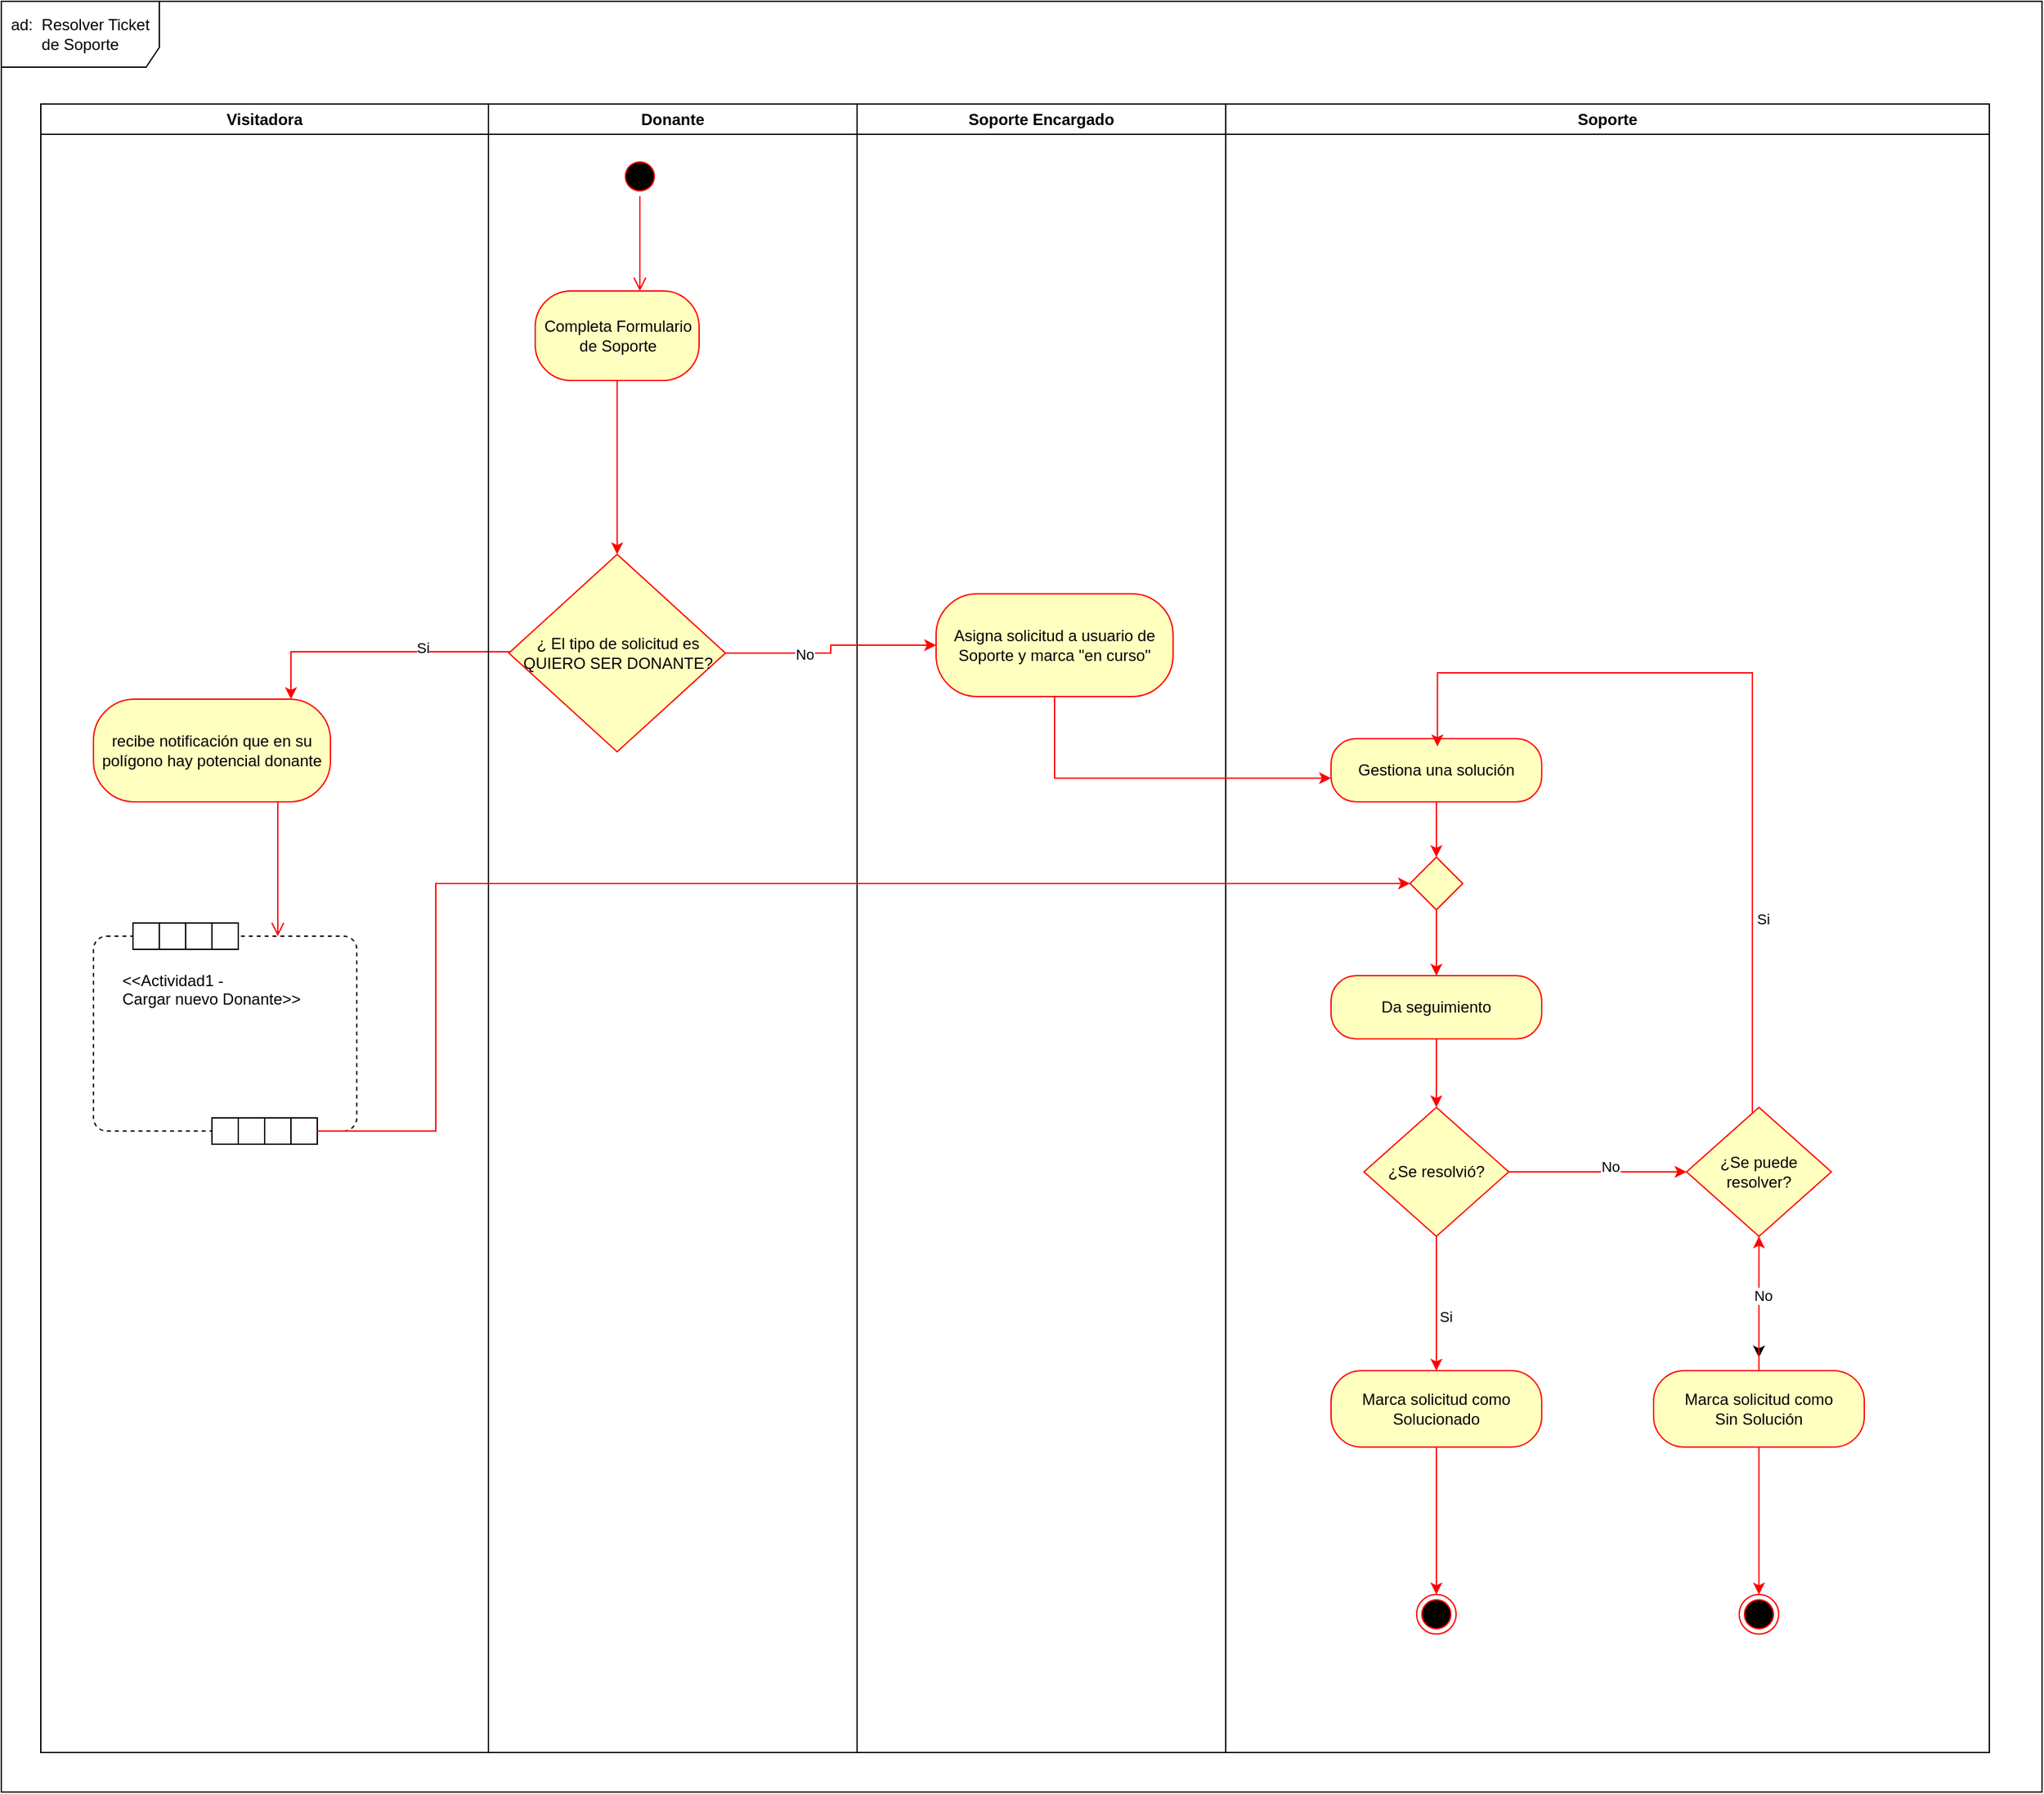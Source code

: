 <mxfile version="24.5.5" type="google">
  <diagram name="Page-1" id="e7e014a7-5840-1c2e-5031-d8a46d1fe8dd">
    <mxGraphModel grid="1" page="1" gridSize="10" guides="1" tooltips="1" connect="1" arrows="1" fold="1" pageScale="1" pageWidth="1169" pageHeight="826" background="none" math="0" shadow="0">
      <root>
        <mxCell id="0" />
        <mxCell id="1" parent="0" />
        <mxCell id="2" value="Donante" style="swimlane;whiteSpace=wrap" vertex="1" parent="1">
          <mxGeometry x="390" y="128" width="280" height="1252" as="geometry" />
        </mxCell>
        <mxCell id="5" value="" style="ellipse;shape=startState;fillColor=#000000;strokeColor=#ff0000;" vertex="1" parent="2">
          <mxGeometry x="100" y="40" width="30" height="30" as="geometry" />
        </mxCell>
        <mxCell id="6" value="" style="edgeStyle=elbowEdgeStyle;elbow=horizontal;verticalAlign=bottom;endArrow=open;endSize=8;strokeColor=#FF0000;endFill=1;rounded=0" edge="1" parent="2" source="5" target="Ivp-T9Bl2kwM6SWE_Jyq-41">
          <mxGeometry x="100" y="40" as="geometry">
            <mxPoint x="115.5" y="110" as="targetPoint" />
          </mxGeometry>
        </mxCell>
        <mxCell id="Ivp-T9Bl2kwM6SWE_Jyq-41" value="Completa Formulario de Soporte" style="rounded=1;whiteSpace=wrap;html=1;arcSize=40;fontColor=#000000;fillColor=#ffffc0;strokeColor=#ff0000;" vertex="1" parent="2">
          <mxGeometry x="35.5" y="142" width="124.5" height="68" as="geometry" />
        </mxCell>
        <mxCell id="Ivp-T9Bl2kwM6SWE_Jyq-44" value="¿ El tipo de solicitud es QUIERO SER DONANTE?" style="rhombus;whiteSpace=wrap;html=1;fontColor=#000000;fillColor=#ffffc0;strokeColor=#ff0000;" vertex="1" parent="2">
          <mxGeometry x="15.5" y="342" width="164.5" height="150" as="geometry" />
        </mxCell>
        <mxCell id="Ivp-T9Bl2kwM6SWE_Jyq-47" value="recibe notificación que en su polígono hay potencial donante" style="rounded=1;whiteSpace=wrap;html=1;arcSize=40;fontColor=#000000;fillColor=#ffffc0;strokeColor=#ff0000;" vertex="1" parent="2">
          <mxGeometry x="-300" y="452" width="180" height="78" as="geometry" />
        </mxCell>
        <mxCell id="Ivp-T9Bl2kwM6SWE_Jyq-50" value="&amp;lt;&amp;lt;Actividad1 -&amp;nbsp;&lt;div&gt;Cargar nuevo Donante&amp;gt;&amp;gt;&lt;/div&gt;" style="html=1;dashed=1;rounded=1;absoluteArcSize=1;arcSize=20;verticalAlign=top;align=left;spacingTop=20;spacingLeft=20;whiteSpace=wrap;" vertex="1" parent="2">
          <mxGeometry x="-300" y="632" width="200" height="148" as="geometry" />
        </mxCell>
        <mxCell id="Ivp-T9Bl2kwM6SWE_Jyq-51" value="" style="group;resizeWidth=0;resizeHeight=0;" vertex="1" parent="Ivp-T9Bl2kwM6SWE_Jyq-50">
          <mxGeometry width="80" height="20" relative="1" as="geometry">
            <mxPoint x="30" y="-10" as="offset" />
          </mxGeometry>
        </mxCell>
        <mxCell id="Ivp-T9Bl2kwM6SWE_Jyq-52" value="" style="resizeWidth=0;resizeHeight=0;points=[[0,0],[0.5,0],[1,0]];html=1;" vertex="1" parent="Ivp-T9Bl2kwM6SWE_Jyq-51">
          <mxGeometry width="20" height="20" relative="1" as="geometry">
            <mxPoint as="offset" />
          </mxGeometry>
        </mxCell>
        <mxCell id="Ivp-T9Bl2kwM6SWE_Jyq-53" value="" style="resizeWidth=0;resizeHeight=0;points=[[0,0],[0.5,0],[1,0]];html=1;" vertex="1" parent="Ivp-T9Bl2kwM6SWE_Jyq-51">
          <mxGeometry width="20" height="20" relative="1" as="geometry">
            <mxPoint x="20" as="offset" />
          </mxGeometry>
        </mxCell>
        <mxCell id="Ivp-T9Bl2kwM6SWE_Jyq-54" value="" style="resizeWidth=0;resizeHeight=0;points=[[0,0],[0.5,0],[1,0]];html=1;" vertex="1" parent="Ivp-T9Bl2kwM6SWE_Jyq-51">
          <mxGeometry width="20" height="20" relative="1" as="geometry">
            <mxPoint x="40" as="offset" />
          </mxGeometry>
        </mxCell>
        <mxCell id="Ivp-T9Bl2kwM6SWE_Jyq-55" value="" style="resizeWidth=0;resizeHeight=0;points=[[0,0],[0.5,0],[1,0]];html=1;" vertex="1" parent="Ivp-T9Bl2kwM6SWE_Jyq-51">
          <mxGeometry width="20" height="20" relative="1" as="geometry">
            <mxPoint x="60" as="offset" />
          </mxGeometry>
        </mxCell>
        <mxCell id="Ivp-T9Bl2kwM6SWE_Jyq-66" value="" style="group;resizeWidth=0;resizeHeight=0;html=1;" vertex="1" parent="Ivp-T9Bl2kwM6SWE_Jyq-50">
          <mxGeometry x="1" y="1" width="80" height="20" relative="1" as="geometry">
            <mxPoint x="-110" y="-10" as="offset" />
          </mxGeometry>
        </mxCell>
        <mxCell id="Ivp-T9Bl2kwM6SWE_Jyq-67" value="" style="resizeWidth=0;resizeHeight=0;points=[[0,1],[0.5,1],[1,1]];html=1;" vertex="1" parent="Ivp-T9Bl2kwM6SWE_Jyq-66">
          <mxGeometry width="20" height="20" relative="1" as="geometry">
            <mxPoint as="offset" />
          </mxGeometry>
        </mxCell>
        <mxCell id="Ivp-T9Bl2kwM6SWE_Jyq-68" value="" style="resizeWidth=0;resizeHeight=0;points=[[0,1],[0.5,1],[1,1]];html=1;" vertex="1" parent="Ivp-T9Bl2kwM6SWE_Jyq-66">
          <mxGeometry width="20" height="20" relative="1" as="geometry">
            <mxPoint x="20" as="offset" />
          </mxGeometry>
        </mxCell>
        <mxCell id="Ivp-T9Bl2kwM6SWE_Jyq-69" value="" style="resizeWidth=0;resizeHeight=0;points=[[0,1],[0.5,1],[1,1]];html=1;" vertex="1" parent="Ivp-T9Bl2kwM6SWE_Jyq-66">
          <mxGeometry width="20" height="20" relative="1" as="geometry">
            <mxPoint x="40" as="offset" />
          </mxGeometry>
        </mxCell>
        <mxCell id="Ivp-T9Bl2kwM6SWE_Jyq-70" value="" style="resizeWidth=0;resizeHeight=0;points=[[0,1],[0.5,1],[1,1]];html=1;" vertex="1" parent="Ivp-T9Bl2kwM6SWE_Jyq-66">
          <mxGeometry width="20" height="20" relative="1" as="geometry">
            <mxPoint x="60" as="offset" />
          </mxGeometry>
        </mxCell>
        <mxCell id="Ivp-T9Bl2kwM6SWE_Jyq-48" value="" style="edgeStyle=orthogonalEdgeStyle;html=1;verticalAlign=bottom;endArrow=open;endSize=8;strokeColor=#ff0000;rounded=0;" edge="1" parent="2" source="Ivp-T9Bl2kwM6SWE_Jyq-47" target="Ivp-T9Bl2kwM6SWE_Jyq-50">
          <mxGeometry relative="1" as="geometry">
            <mxPoint x="-210" y="602" as="targetPoint" />
            <Array as="points">
              <mxPoint x="-160" y="582" />
              <mxPoint x="-160" y="582" />
            </Array>
          </mxGeometry>
        </mxCell>
        <mxCell id="Ivp-T9Bl2kwM6SWE_Jyq-49" style="edgeStyle=orthogonalEdgeStyle;rounded=0;orthogonalLoop=1;jettySize=auto;html=1;strokeColor=#ff0000;" edge="1" parent="2" source="Ivp-T9Bl2kwM6SWE_Jyq-44" target="Ivp-T9Bl2kwM6SWE_Jyq-47">
          <mxGeometry relative="1" as="geometry">
            <Array as="points">
              <mxPoint x="-150" y="416" />
            </Array>
          </mxGeometry>
        </mxCell>
        <mxCell id="Ivp-T9Bl2kwM6SWE_Jyq-95" value="Si" style="edgeLabel;html=1;align=center;verticalAlign=middle;resizable=0;points=[];" connectable="0" vertex="1" parent="Ivp-T9Bl2kwM6SWE_Jyq-49">
          <mxGeometry x="-0.343" y="-3" relative="1" as="geometry">
            <mxPoint as="offset" />
          </mxGeometry>
        </mxCell>
        <mxCell id="Ivp-T9Bl2kwM6SWE_Jyq-131" style="edgeStyle=orthogonalEdgeStyle;rounded=0;orthogonalLoop=1;jettySize=auto;html=1;strokeColor=#ff0000;" edge="1" parent="2" source="Ivp-T9Bl2kwM6SWE_Jyq-41" target="Ivp-T9Bl2kwM6SWE_Jyq-44">
          <mxGeometry relative="1" as="geometry">
            <mxPoint x="97.6" y="238.97" as="targetPoint" />
          </mxGeometry>
        </mxCell>
        <mxCell id="3" value="Soporte Encargado" style="swimlane;whiteSpace=wrap" vertex="1" parent="1">
          <mxGeometry x="670" y="128" width="280" height="1252" as="geometry" />
        </mxCell>
        <mxCell id="4" value="Soporte" style="swimlane;whiteSpace=wrap" vertex="1" parent="1">
          <mxGeometry x="950" y="128" width="580" height="1252" as="geometry" />
        </mxCell>
        <mxCell id="Ivp-T9Bl2kwM6SWE_Jyq-128" style="edgeStyle=orthogonalEdgeStyle;rounded=0;orthogonalLoop=1;jettySize=auto;html=1;strokeColor=#ff0000;" edge="1" parent="4" source="Ivp-T9Bl2kwM6SWE_Jyq-96" target="Ivp-T9Bl2kwM6SWE_Jyq-124">
          <mxGeometry relative="1" as="geometry" />
        </mxCell>
        <mxCell id="Ivp-T9Bl2kwM6SWE_Jyq-96" value="Gestiona una solución" style="rounded=1;whiteSpace=wrap;html=1;arcSize=40;fontColor=#000000;fillColor=#ffffc0;strokeColor=#ff0000;" vertex="1" parent="4">
          <mxGeometry x="79.96" y="482" width="160.04" height="48" as="geometry" />
        </mxCell>
        <mxCell id="Ivp-T9Bl2kwM6SWE_Jyq-113" style="edgeStyle=orthogonalEdgeStyle;rounded=0;orthogonalLoop=1;jettySize=auto;html=1;strokeColor=#ff0000;" edge="1" parent="4" source="Ivp-T9Bl2kwM6SWE_Jyq-102" target="Ivp-T9Bl2kwM6SWE_Jyq-103">
          <mxGeometry relative="1" as="geometry" />
        </mxCell>
        <mxCell id="Ivp-T9Bl2kwM6SWE_Jyq-102" value="Da seguimiento" style="rounded=1;whiteSpace=wrap;html=1;arcSize=40;fontColor=#000000;fillColor=#ffffc0;strokeColor=#ff0000;" vertex="1" parent="4">
          <mxGeometry x="79.96" y="662" width="160.04" height="48" as="geometry" />
        </mxCell>
        <mxCell id="Ivp-T9Bl2kwM6SWE_Jyq-114" style="edgeStyle=orthogonalEdgeStyle;rounded=0;orthogonalLoop=1;jettySize=auto;html=1;strokeColor=#ff0000;" edge="1" parent="4" source="Ivp-T9Bl2kwM6SWE_Jyq-103" target="Ivp-T9Bl2kwM6SWE_Jyq-105">
          <mxGeometry relative="1" as="geometry" />
        </mxCell>
        <mxCell id="Ivp-T9Bl2kwM6SWE_Jyq-115" value="No" style="edgeLabel;html=1;align=center;verticalAlign=middle;resizable=0;points=[];" connectable="0" vertex="1" parent="Ivp-T9Bl2kwM6SWE_Jyq-114">
          <mxGeometry x="0.13" y="4" relative="1" as="geometry">
            <mxPoint as="offset" />
          </mxGeometry>
        </mxCell>
        <mxCell id="Ivp-T9Bl2kwM6SWE_Jyq-120" style="edgeStyle=orthogonalEdgeStyle;rounded=0;orthogonalLoop=1;jettySize=auto;html=1;strokeColor=#ff0000;" edge="1" parent="4" source="Ivp-T9Bl2kwM6SWE_Jyq-103" target="Ivp-T9Bl2kwM6SWE_Jyq-119">
          <mxGeometry relative="1" as="geometry" />
        </mxCell>
        <mxCell id="Ivp-T9Bl2kwM6SWE_Jyq-132" value="Si" style="edgeLabel;html=1;align=center;verticalAlign=middle;resizable=0;points=[];" connectable="0" vertex="1" parent="Ivp-T9Bl2kwM6SWE_Jyq-120">
          <mxGeometry x="0.198" y="7" relative="1" as="geometry">
            <mxPoint as="offset" />
          </mxGeometry>
        </mxCell>
        <mxCell id="Ivp-T9Bl2kwM6SWE_Jyq-103" value="¿Se resolvió?" style="rhombus;whiteSpace=wrap;html=1;fontColor=#000000;fillColor=#ffffc0;strokeColor=#ff0000;" vertex="1" parent="4">
          <mxGeometry x="104.98" y="762" width="110" height="98" as="geometry" />
        </mxCell>
        <mxCell id="Ivp-T9Bl2kwM6SWE_Jyq-107" style="edgeStyle=orthogonalEdgeStyle;rounded=0;orthogonalLoop=1;jettySize=auto;html=1;" edge="1" parent="4" source="Ivp-T9Bl2kwM6SWE_Jyq-105">
          <mxGeometry relative="1" as="geometry">
            <mxPoint x="405" y="952" as="targetPoint" />
          </mxGeometry>
        </mxCell>
        <mxCell id="Ivp-T9Bl2kwM6SWE_Jyq-105" value="¿Se puede resolver?" style="rhombus;whiteSpace=wrap;html=1;fontColor=#000000;fillColor=#ffffc0;strokeColor=#ff0000;" vertex="1" parent="4">
          <mxGeometry x="350" y="762" width="110" height="98" as="geometry" />
        </mxCell>
        <mxCell id="Ivp-T9Bl2kwM6SWE_Jyq-110" value="" style="edgeStyle=orthogonalEdgeStyle;rounded=0;orthogonalLoop=1;jettySize=auto;html=1;strokeColor=#ff0000;" edge="1" parent="4" source="Ivp-T9Bl2kwM6SWE_Jyq-108" target="Ivp-T9Bl2kwM6SWE_Jyq-105">
          <mxGeometry relative="1" as="geometry" />
        </mxCell>
        <mxCell id="Ivp-T9Bl2kwM6SWE_Jyq-116" value="No" style="edgeLabel;html=1;align=center;verticalAlign=middle;resizable=0;points=[];" connectable="0" vertex="1" parent="Ivp-T9Bl2kwM6SWE_Jyq-110">
          <mxGeometry x="0.125" y="-3" relative="1" as="geometry">
            <mxPoint as="offset" />
          </mxGeometry>
        </mxCell>
        <mxCell id="Ivp-T9Bl2kwM6SWE_Jyq-111" style="edgeStyle=orthogonalEdgeStyle;rounded=0;orthogonalLoop=1;jettySize=auto;html=1;strokeColor=#ff0000;" edge="1" parent="4" source="Ivp-T9Bl2kwM6SWE_Jyq-108" target="Ivp-T9Bl2kwM6SWE_Jyq-109">
          <mxGeometry relative="1" as="geometry" />
        </mxCell>
        <mxCell id="Ivp-T9Bl2kwM6SWE_Jyq-108" value="Marca solicitud como&lt;br&gt;Sin Solución" style="rounded=1;whiteSpace=wrap;html=1;arcSize=40;fontColor=#000000;fillColor=#ffffc0;strokeColor=#ff0000;" vertex="1" parent="4">
          <mxGeometry x="324.98" y="962" width="160.04" height="58" as="geometry" />
        </mxCell>
        <mxCell id="Ivp-T9Bl2kwM6SWE_Jyq-109" value="" style="ellipse;html=1;shape=endState;fillColor=#000000;strokeColor=#ff0000;" vertex="1" parent="4">
          <mxGeometry x="390" y="1132" width="30" height="30" as="geometry" />
        </mxCell>
        <mxCell id="Ivp-T9Bl2kwM6SWE_Jyq-117" style="edgeStyle=orthogonalEdgeStyle;rounded=0;orthogonalLoop=1;jettySize=auto;html=1;entryX=0.505;entryY=0.122;entryDx=0;entryDy=0;entryPerimeter=0;strokeColor=#ff0000;" edge="1" parent="4" source="Ivp-T9Bl2kwM6SWE_Jyq-105" target="Ivp-T9Bl2kwM6SWE_Jyq-96">
          <mxGeometry relative="1" as="geometry">
            <mxPoint x="160" y="472" as="targetPoint" />
            <Array as="points">
              <mxPoint x="400" y="432" />
              <mxPoint x="161" y="432" />
            </Array>
          </mxGeometry>
        </mxCell>
        <mxCell id="Ivp-T9Bl2kwM6SWE_Jyq-118" value="Si" style="edgeLabel;html=1;align=center;verticalAlign=middle;resizable=0;points=[];" connectable="0" vertex="1" parent="Ivp-T9Bl2kwM6SWE_Jyq-117">
          <mxGeometry x="-0.534" y="-8" relative="1" as="geometry">
            <mxPoint y="-1" as="offset" />
          </mxGeometry>
        </mxCell>
        <mxCell id="Ivp-T9Bl2kwM6SWE_Jyq-123" style="edgeStyle=orthogonalEdgeStyle;rounded=0;orthogonalLoop=1;jettySize=auto;html=1;strokeColor=#ff0000;" edge="1" parent="4" source="Ivp-T9Bl2kwM6SWE_Jyq-119" target="Ivp-T9Bl2kwM6SWE_Jyq-121">
          <mxGeometry relative="1" as="geometry" />
        </mxCell>
        <mxCell id="Ivp-T9Bl2kwM6SWE_Jyq-119" value="Marca solicitud como&lt;br&gt;Solucionado" style="rounded=1;whiteSpace=wrap;html=1;arcSize=40;fontColor=#000000;fillColor=#ffffc0;strokeColor=#ff0000;" vertex="1" parent="4">
          <mxGeometry x="79.96" y="962" width="160.04" height="58" as="geometry" />
        </mxCell>
        <mxCell id="Ivp-T9Bl2kwM6SWE_Jyq-121" value="" style="ellipse;html=1;shape=endState;fillColor=#000000;strokeColor=#ff0000;" vertex="1" parent="4">
          <mxGeometry x="144.98" y="1132" width="30" height="30" as="geometry" />
        </mxCell>
        <mxCell id="Ivp-T9Bl2kwM6SWE_Jyq-129" style="edgeStyle=orthogonalEdgeStyle;rounded=0;orthogonalLoop=1;jettySize=auto;html=1;strokeColor=#ff0000;" edge="1" parent="4" source="Ivp-T9Bl2kwM6SWE_Jyq-124" target="Ivp-T9Bl2kwM6SWE_Jyq-102">
          <mxGeometry relative="1" as="geometry" />
        </mxCell>
        <mxCell id="Ivp-T9Bl2kwM6SWE_Jyq-124" value="" style="rhombus;whiteSpace=wrap;html=1;fontColor=#000000;fillColor=#ffffc0;strokeColor=#ff0000;" vertex="1" parent="4">
          <mxGeometry x="139.97" y="572" width="40.02" height="40" as="geometry" />
        </mxCell>
        <mxCell id="Ivp-T9Bl2kwM6SWE_Jyq-43" value="Visitadora" style="swimlane;whiteSpace=wrap" vertex="1" parent="1">
          <mxGeometry x="50" y="128" width="340" height="1252" as="geometry" />
        </mxCell>
        <mxCell id="zztviay4NaydW35Cvms9-8" style="edgeStyle=orthogonalEdgeStyle;rounded=0;orthogonalLoop=1;jettySize=auto;html=1;strokeColor=#ff0000;" edge="1" parent="1" source="Ivp-T9Bl2kwM6SWE_Jyq-99" target="Ivp-T9Bl2kwM6SWE_Jyq-96">
          <mxGeometry relative="1" as="geometry">
            <Array as="points">
              <mxPoint x="820" y="640" />
            </Array>
          </mxGeometry>
        </mxCell>
        <mxCell id="Ivp-T9Bl2kwM6SWE_Jyq-99" value="Asigna solicitud a usuario de Soporte y marca &quot;en curso&quot;" style="rounded=1;whiteSpace=wrap;html=1;arcSize=40;fontColor=#000000;fillColor=#ffffc0;strokeColor=#ff0000;" vertex="1" parent="1">
          <mxGeometry x="730" y="500" width="180" height="78" as="geometry" />
        </mxCell>
        <mxCell id="Ivp-T9Bl2kwM6SWE_Jyq-130" style="edgeStyle=orthogonalEdgeStyle;rounded=0;orthogonalLoop=1;jettySize=auto;html=1;strokeColor=#ff0000;" edge="1" parent="1" source="Ivp-T9Bl2kwM6SWE_Jyq-66" target="Ivp-T9Bl2kwM6SWE_Jyq-124">
          <mxGeometry relative="1" as="geometry">
            <Array as="points">
              <mxPoint x="350" y="908" />
              <mxPoint x="350" y="720" />
            </Array>
          </mxGeometry>
        </mxCell>
        <mxCell id="S9uKl5C5yZ2V6yRrd8GU-6" value="ad:&amp;nbsp; Resolver Ticket de Soporte" style="shape=umlFrame;whiteSpace=wrap;html=1;pointerEvents=0;width=120;height=50;" vertex="1" parent="1">
          <mxGeometry x="20" y="50" width="1550" height="1360" as="geometry" />
        </mxCell>
        <mxCell id="zztviay4NaydW35Cvms9-6" style="edgeStyle=orthogonalEdgeStyle;rounded=0;orthogonalLoop=1;jettySize=auto;html=1;strokeColor=#ff0000;" edge="1" parent="1" source="Ivp-T9Bl2kwM6SWE_Jyq-44" target="Ivp-T9Bl2kwM6SWE_Jyq-99">
          <mxGeometry relative="1" as="geometry" />
        </mxCell>
        <mxCell id="zztviay4NaydW35Cvms9-7" value="No" style="edgeLabel;html=1;align=center;verticalAlign=middle;resizable=0;points=[];" connectable="0" vertex="1" parent="zztviay4NaydW35Cvms9-6">
          <mxGeometry x="-0.277" y="-1" relative="1" as="geometry">
            <mxPoint as="offset" />
          </mxGeometry>
        </mxCell>
      </root>
    </mxGraphModel>
  </diagram>
</mxfile>
